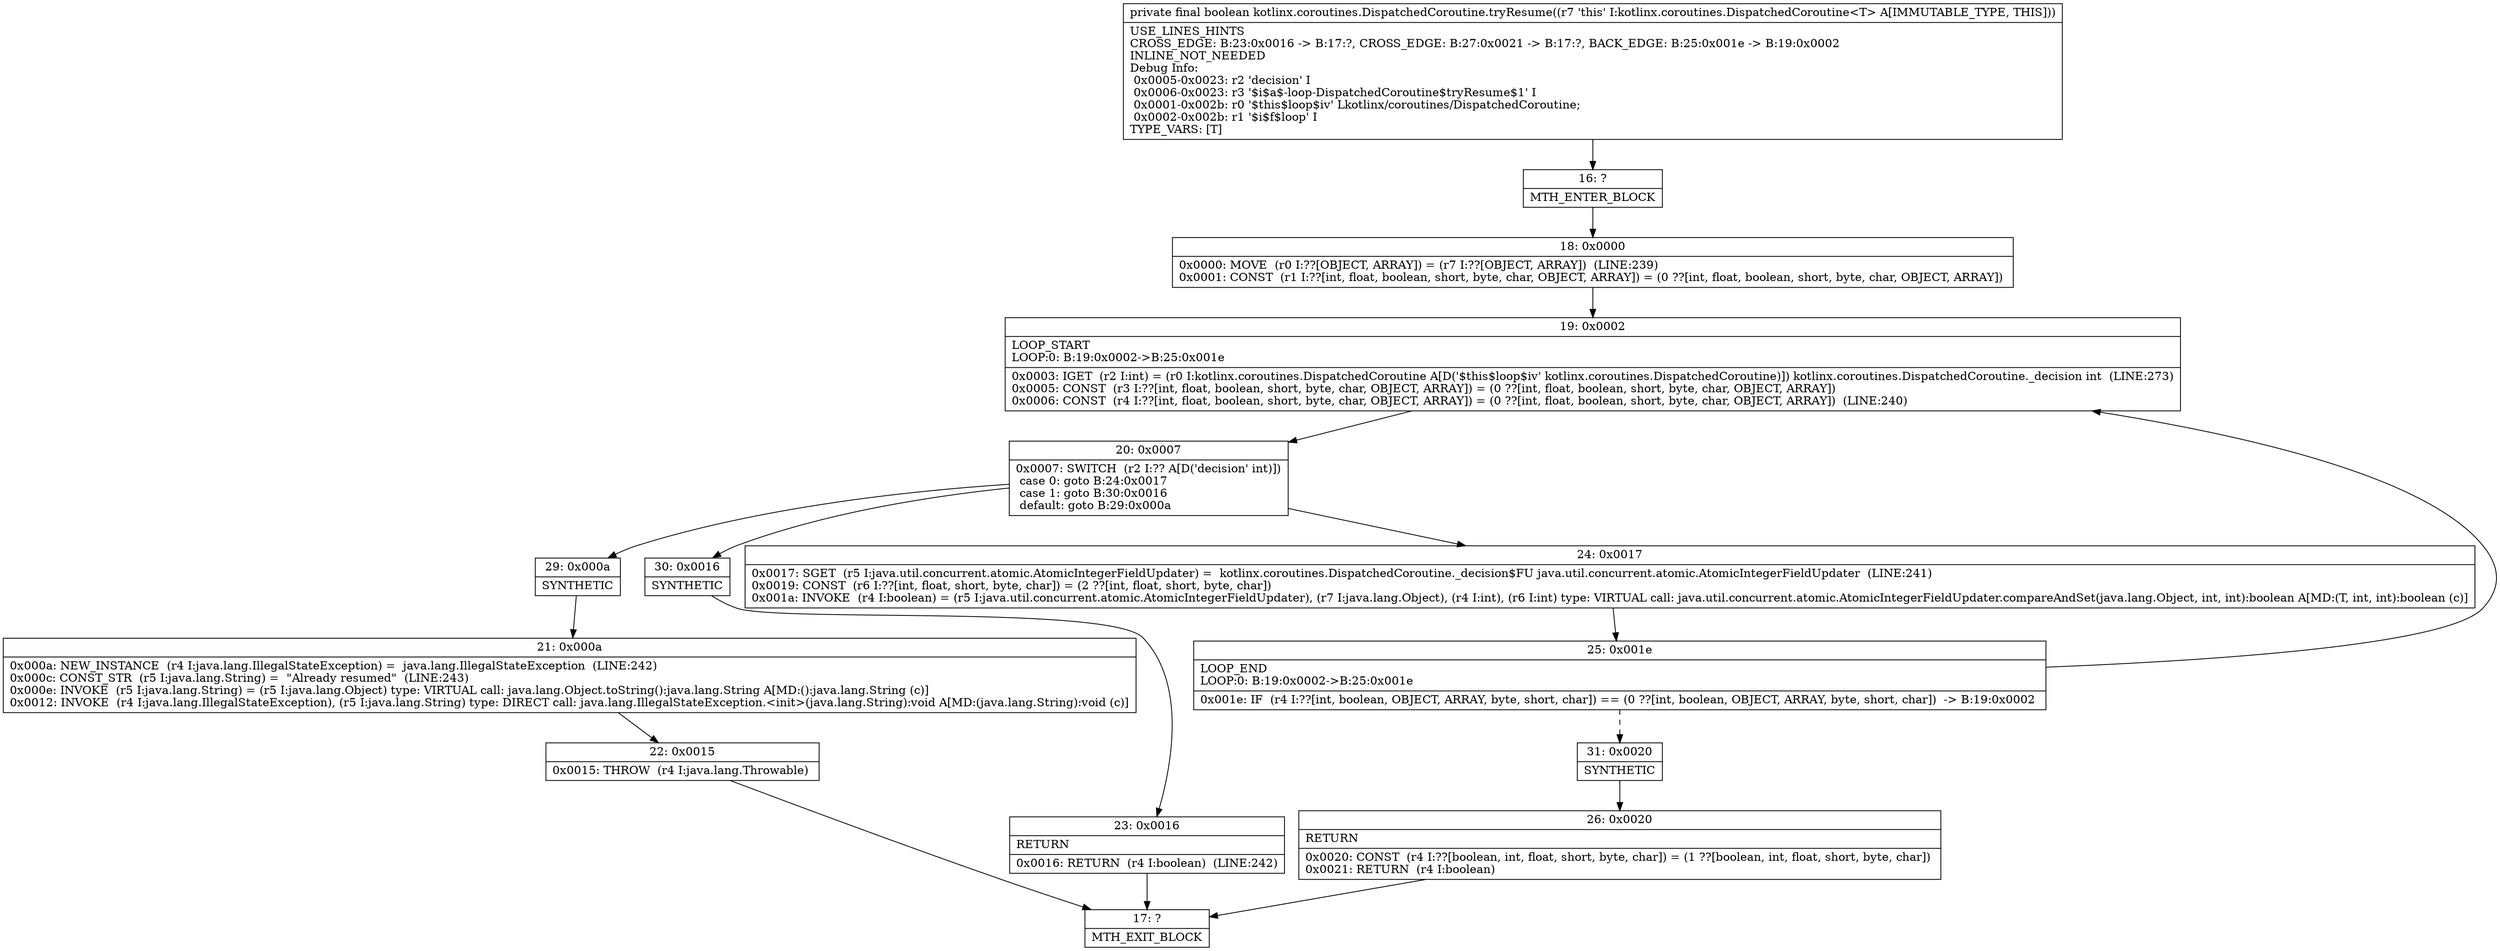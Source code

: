 digraph "CFG forkotlinx.coroutines.DispatchedCoroutine.tryResume()Z" {
Node_16 [shape=record,label="{16\:\ ?|MTH_ENTER_BLOCK\l}"];
Node_18 [shape=record,label="{18\:\ 0x0000|0x0000: MOVE  (r0 I:??[OBJECT, ARRAY]) = (r7 I:??[OBJECT, ARRAY])  (LINE:239)\l0x0001: CONST  (r1 I:??[int, float, boolean, short, byte, char, OBJECT, ARRAY]) = (0 ??[int, float, boolean, short, byte, char, OBJECT, ARRAY]) \l}"];
Node_19 [shape=record,label="{19\:\ 0x0002|LOOP_START\lLOOP:0: B:19:0x0002\-\>B:25:0x001e\l|0x0003: IGET  (r2 I:int) = (r0 I:kotlinx.coroutines.DispatchedCoroutine A[D('$this$loop$iv' kotlinx.coroutines.DispatchedCoroutine)]) kotlinx.coroutines.DispatchedCoroutine._decision int  (LINE:273)\l0x0005: CONST  (r3 I:??[int, float, boolean, short, byte, char, OBJECT, ARRAY]) = (0 ??[int, float, boolean, short, byte, char, OBJECT, ARRAY]) \l0x0006: CONST  (r4 I:??[int, float, boolean, short, byte, char, OBJECT, ARRAY]) = (0 ??[int, float, boolean, short, byte, char, OBJECT, ARRAY])  (LINE:240)\l}"];
Node_20 [shape=record,label="{20\:\ 0x0007|0x0007: SWITCH  (r2 I:?? A[D('decision' int)])\l case 0: goto B:24:0x0017\l case 1: goto B:30:0x0016\l default: goto B:29:0x000a \l}"];
Node_24 [shape=record,label="{24\:\ 0x0017|0x0017: SGET  (r5 I:java.util.concurrent.atomic.AtomicIntegerFieldUpdater) =  kotlinx.coroutines.DispatchedCoroutine._decision$FU java.util.concurrent.atomic.AtomicIntegerFieldUpdater  (LINE:241)\l0x0019: CONST  (r6 I:??[int, float, short, byte, char]) = (2 ??[int, float, short, byte, char]) \l0x001a: INVOKE  (r4 I:boolean) = (r5 I:java.util.concurrent.atomic.AtomicIntegerFieldUpdater), (r7 I:java.lang.Object), (r4 I:int), (r6 I:int) type: VIRTUAL call: java.util.concurrent.atomic.AtomicIntegerFieldUpdater.compareAndSet(java.lang.Object, int, int):boolean A[MD:(T, int, int):boolean (c)]\l}"];
Node_25 [shape=record,label="{25\:\ 0x001e|LOOP_END\lLOOP:0: B:19:0x0002\-\>B:25:0x001e\l|0x001e: IF  (r4 I:??[int, boolean, OBJECT, ARRAY, byte, short, char]) == (0 ??[int, boolean, OBJECT, ARRAY, byte, short, char])  \-\> B:19:0x0002 \l}"];
Node_31 [shape=record,label="{31\:\ 0x0020|SYNTHETIC\l}"];
Node_26 [shape=record,label="{26\:\ 0x0020|RETURN\l|0x0020: CONST  (r4 I:??[boolean, int, float, short, byte, char]) = (1 ??[boolean, int, float, short, byte, char]) \l0x0021: RETURN  (r4 I:boolean) \l}"];
Node_17 [shape=record,label="{17\:\ ?|MTH_EXIT_BLOCK\l}"];
Node_29 [shape=record,label="{29\:\ 0x000a|SYNTHETIC\l}"];
Node_21 [shape=record,label="{21\:\ 0x000a|0x000a: NEW_INSTANCE  (r4 I:java.lang.IllegalStateException) =  java.lang.IllegalStateException  (LINE:242)\l0x000c: CONST_STR  (r5 I:java.lang.String) =  \"Already resumed\"  (LINE:243)\l0x000e: INVOKE  (r5 I:java.lang.String) = (r5 I:java.lang.Object) type: VIRTUAL call: java.lang.Object.toString():java.lang.String A[MD:():java.lang.String (c)]\l0x0012: INVOKE  (r4 I:java.lang.IllegalStateException), (r5 I:java.lang.String) type: DIRECT call: java.lang.IllegalStateException.\<init\>(java.lang.String):void A[MD:(java.lang.String):void (c)]\l}"];
Node_22 [shape=record,label="{22\:\ 0x0015|0x0015: THROW  (r4 I:java.lang.Throwable) \l}"];
Node_30 [shape=record,label="{30\:\ 0x0016|SYNTHETIC\l}"];
Node_23 [shape=record,label="{23\:\ 0x0016|RETURN\l|0x0016: RETURN  (r4 I:boolean)  (LINE:242)\l}"];
MethodNode[shape=record,label="{private final boolean kotlinx.coroutines.DispatchedCoroutine.tryResume((r7 'this' I:kotlinx.coroutines.DispatchedCoroutine\<T\> A[IMMUTABLE_TYPE, THIS]))  | USE_LINES_HINTS\lCROSS_EDGE: B:23:0x0016 \-\> B:17:?, CROSS_EDGE: B:27:0x0021 \-\> B:17:?, BACK_EDGE: B:25:0x001e \-\> B:19:0x0002\lINLINE_NOT_NEEDED\lDebug Info:\l  0x0005\-0x0023: r2 'decision' I\l  0x0006\-0x0023: r3 '$i$a$\-loop\-DispatchedCoroutine$tryResume$1' I\l  0x0001\-0x002b: r0 '$this$loop$iv' Lkotlinx\/coroutines\/DispatchedCoroutine;\l  0x0002\-0x002b: r1 '$i$f$loop' I\lTYPE_VARS: [T]\l}"];
MethodNode -> Node_16;Node_16 -> Node_18;
Node_18 -> Node_19;
Node_19 -> Node_20;
Node_20 -> Node_24;
Node_20 -> Node_29;
Node_20 -> Node_30;
Node_24 -> Node_25;
Node_25 -> Node_19;
Node_25 -> Node_31[style=dashed];
Node_31 -> Node_26;
Node_26 -> Node_17;
Node_29 -> Node_21;
Node_21 -> Node_22;
Node_22 -> Node_17;
Node_30 -> Node_23;
Node_23 -> Node_17;
}

